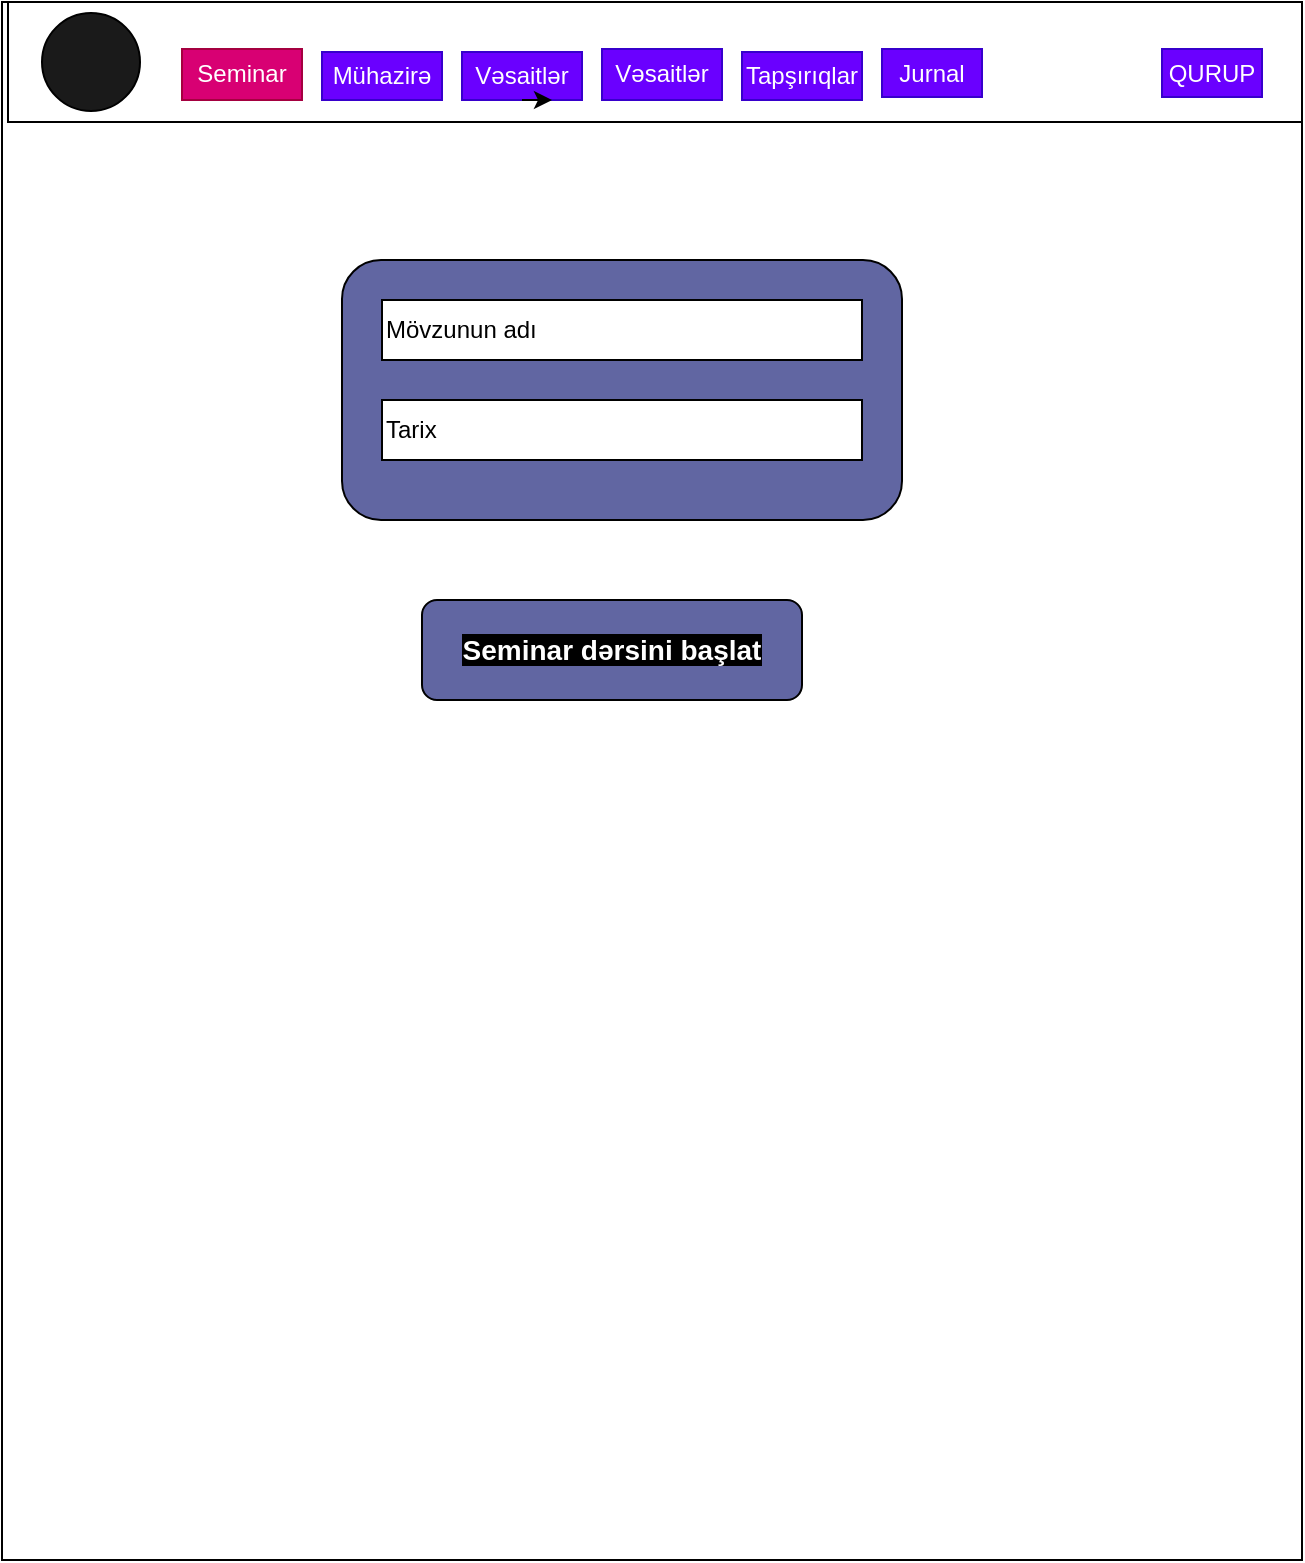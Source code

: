 <mxfile version="13.1.3">
    <diagram id="6hGFLwfOUW9BJ-s0fimq" name="Page-1">
        <mxGraphModel dx="2644" dy="1766" grid="1" gridSize="10" guides="1" tooltips="1" connect="1" arrows="1" fold="1" page="1" pageScale="1" pageWidth="827" pageHeight="1169" math="0" shadow="0">
            <root>
                <mxCell id="0"/>
                <mxCell id="1" parent="0"/>
                <mxCell id="4" value="Help" style="text;html=1;align=center;verticalAlign=middle;whiteSpace=wrap;rounded=0;fontColor=#FFFFFF;" parent="1" vertex="1">
                    <mxGeometry x="-380" y="-1154" width="60" height="30" as="geometry"/>
                </mxCell>
                <mxCell id="8" value="" style="rounded=0;whiteSpace=wrap;html=1;" parent="1" vertex="1">
                    <mxGeometry x="-830" y="-1169" width="650" height="779" as="geometry"/>
                </mxCell>
                <mxCell id="2" value="" style="rounded=0;whiteSpace=wrap;html=1;" parent="1" vertex="1">
                    <mxGeometry x="-827" y="-1169" width="647" height="60" as="geometry"/>
                </mxCell>
                <mxCell id="3" value="" style="ellipse;whiteSpace=wrap;html=1;aspect=fixed;fillColor=#1A1A1A;" parent="1" vertex="1">
                    <mxGeometry x="-810" y="-1163.5" width="49" height="49" as="geometry"/>
                </mxCell>
                <mxCell id="7" value="" style="rounded=1;whiteSpace=wrap;html=1;fillColor=#6166A2;fontColor=#FFFFFF;" parent="1" vertex="1">
                    <mxGeometry x="-660" y="-1040" width="280" height="130" as="geometry"/>
                </mxCell>
                <mxCell id="12" value="&lt;font size=&quot;1&quot;&gt;&lt;b style=&quot;font-size: 14px ; background-color: rgb(0 , 0 , 0)&quot;&gt;Seminar dərsini başlat&lt;/b&gt;&lt;/font&gt;" style="rounded=1;whiteSpace=wrap;html=1;fillColor=#6166A2;fontColor=#FFFFFF;" parent="1" vertex="1">
                    <mxGeometry x="-620" y="-870" width="190" height="50" as="geometry"/>
                </mxCell>
                <mxCell id="17" value="Seminar" style="text;html=1;strokeColor=#A50040;fillColor=#d80073;align=center;verticalAlign=middle;whiteSpace=wrap;rounded=0;fontColor=#ffffff;" parent="1" vertex="1">
                    <mxGeometry x="-740" y="-1145.5" width="60" height="25.5" as="geometry"/>
                </mxCell>
                <mxCell id="18" value="Mühazirə" style="text;html=1;strokeColor=#3700CC;fillColor=#6a00ff;align=center;verticalAlign=middle;whiteSpace=wrap;rounded=0;fontColor=#ffffff;" parent="1" vertex="1">
                    <mxGeometry x="-670" y="-1144" width="60" height="24" as="geometry"/>
                </mxCell>
                <mxCell id="19" value="Vəsaitlər" style="text;html=1;strokeColor=#3700CC;fillColor=#6a00ff;align=center;verticalAlign=middle;whiteSpace=wrap;rounded=0;fontColor=#ffffff;" parent="1" vertex="1">
                    <mxGeometry x="-600" y="-1144" width="60" height="24" as="geometry"/>
                </mxCell>
                <mxCell id="37" style="edgeStyle=orthogonalEdgeStyle;rounded=0;orthogonalLoop=1;jettySize=auto;html=1;exitX=0.5;exitY=1;exitDx=0;exitDy=0;entryX=0.75;entryY=1;entryDx=0;entryDy=0;" parent="1" source="19" target="19" edge="1">
                    <mxGeometry relative="1" as="geometry"/>
                </mxCell>
                <mxCell id="38" value="Vəsaitlər" style="text;html=1;strokeColor=#3700CC;fillColor=#6a00ff;align=center;verticalAlign=middle;whiteSpace=wrap;rounded=0;fontColor=#ffffff;" parent="1" vertex="1">
                    <mxGeometry x="-530" y="-1145.5" width="60" height="25.5" as="geometry"/>
                </mxCell>
                <mxCell id="40" value="Tapşırıqlar" style="text;html=1;strokeColor=#3700CC;fillColor=#6a00ff;align=center;verticalAlign=middle;whiteSpace=wrap;rounded=0;fontColor=#ffffff;" parent="1" vertex="1">
                    <mxGeometry x="-460" y="-1144" width="60" height="24" as="geometry"/>
                </mxCell>
                <mxCell id="41" value="Jurnal" style="text;html=1;strokeColor=#3700CC;fillColor=#6a00ff;align=center;verticalAlign=middle;whiteSpace=wrap;rounded=0;fontColor=#ffffff;" vertex="1" parent="1">
                    <mxGeometry x="-390" y="-1145.5" width="50" height="24" as="geometry"/>
                </mxCell>
                <mxCell id="42" value="Mövzunun adı&amp;nbsp;" style="rounded=0;whiteSpace=wrap;html=1;align=left;" vertex="1" parent="1">
                    <mxGeometry x="-640" y="-1020" width="240" height="30" as="geometry"/>
                </mxCell>
                <mxCell id="43" value="Tarix" style="rounded=0;whiteSpace=wrap;html=1;align=left;" vertex="1" parent="1">
                    <mxGeometry x="-640" y="-970" width="240" height="30" as="geometry"/>
                </mxCell>
                <mxCell id="44" value="QURUP" style="text;html=1;strokeColor=#3700CC;fillColor=#6a00ff;align=center;verticalAlign=middle;whiteSpace=wrap;rounded=0;fontColor=#ffffff;" vertex="1" parent="1">
                    <mxGeometry x="-250" y="-1145.5" width="50" height="24" as="geometry"/>
                </mxCell>
            </root>
        </mxGraphModel>
    </diagram>
</mxfile>